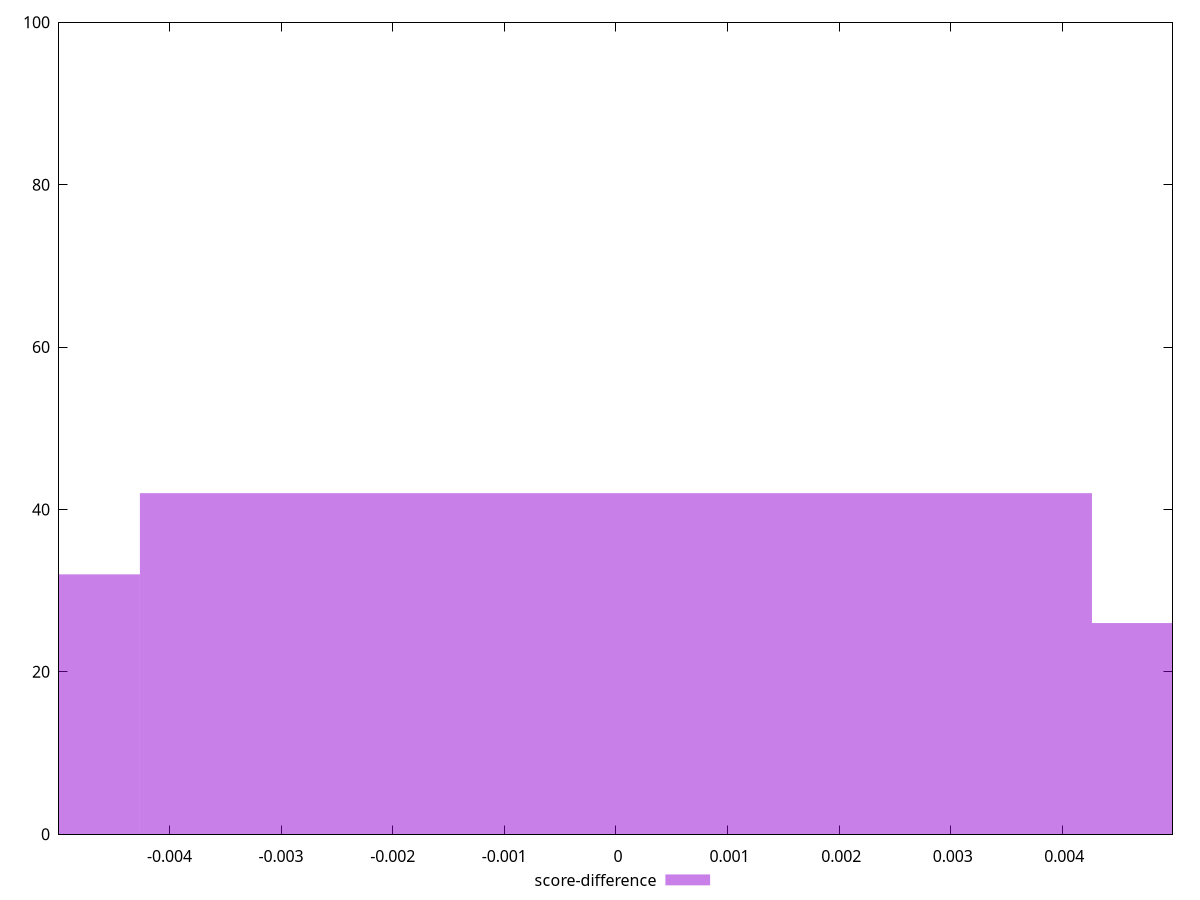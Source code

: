 reset

$scoreDifference <<EOF
-0.00853092215740098 32
0 42
0.00853092215740098 26
EOF

set key outside below
set boxwidth 0.00853092215740098
set xrange [-0.004990240803122168:0.004987066317484561]
set yrange [0:100]
set trange [0:100]
set style fill transparent solid 0.5 noborder
set terminal svg size 640, 490 enhanced background rgb 'white'
set output "report_00008_2021-01-22T20:58:29.167/largest-contentful-paint/samples/pages+cached+noexternal+nosvg/score-difference/histogram.svg"

plot $scoreDifference title "score-difference" with boxes

reset
